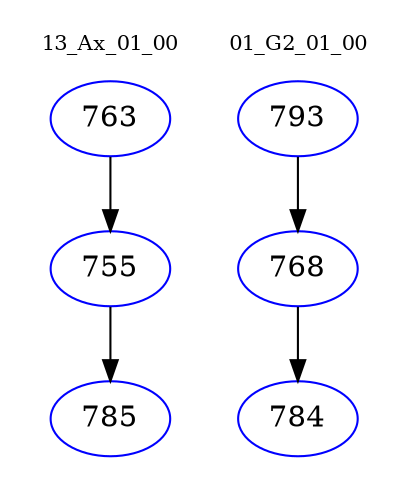 digraph{
subgraph cluster_0 {
color = white
label = "13_Ax_01_00";
fontsize=10;
T0_763 [label="763", color="blue"]
T0_763 -> T0_755 [color="black"]
T0_755 [label="755", color="blue"]
T0_755 -> T0_785 [color="black"]
T0_785 [label="785", color="blue"]
}
subgraph cluster_1 {
color = white
label = "01_G2_01_00";
fontsize=10;
T1_793 [label="793", color="blue"]
T1_793 -> T1_768 [color="black"]
T1_768 [label="768", color="blue"]
T1_768 -> T1_784 [color="black"]
T1_784 [label="784", color="blue"]
}
}
